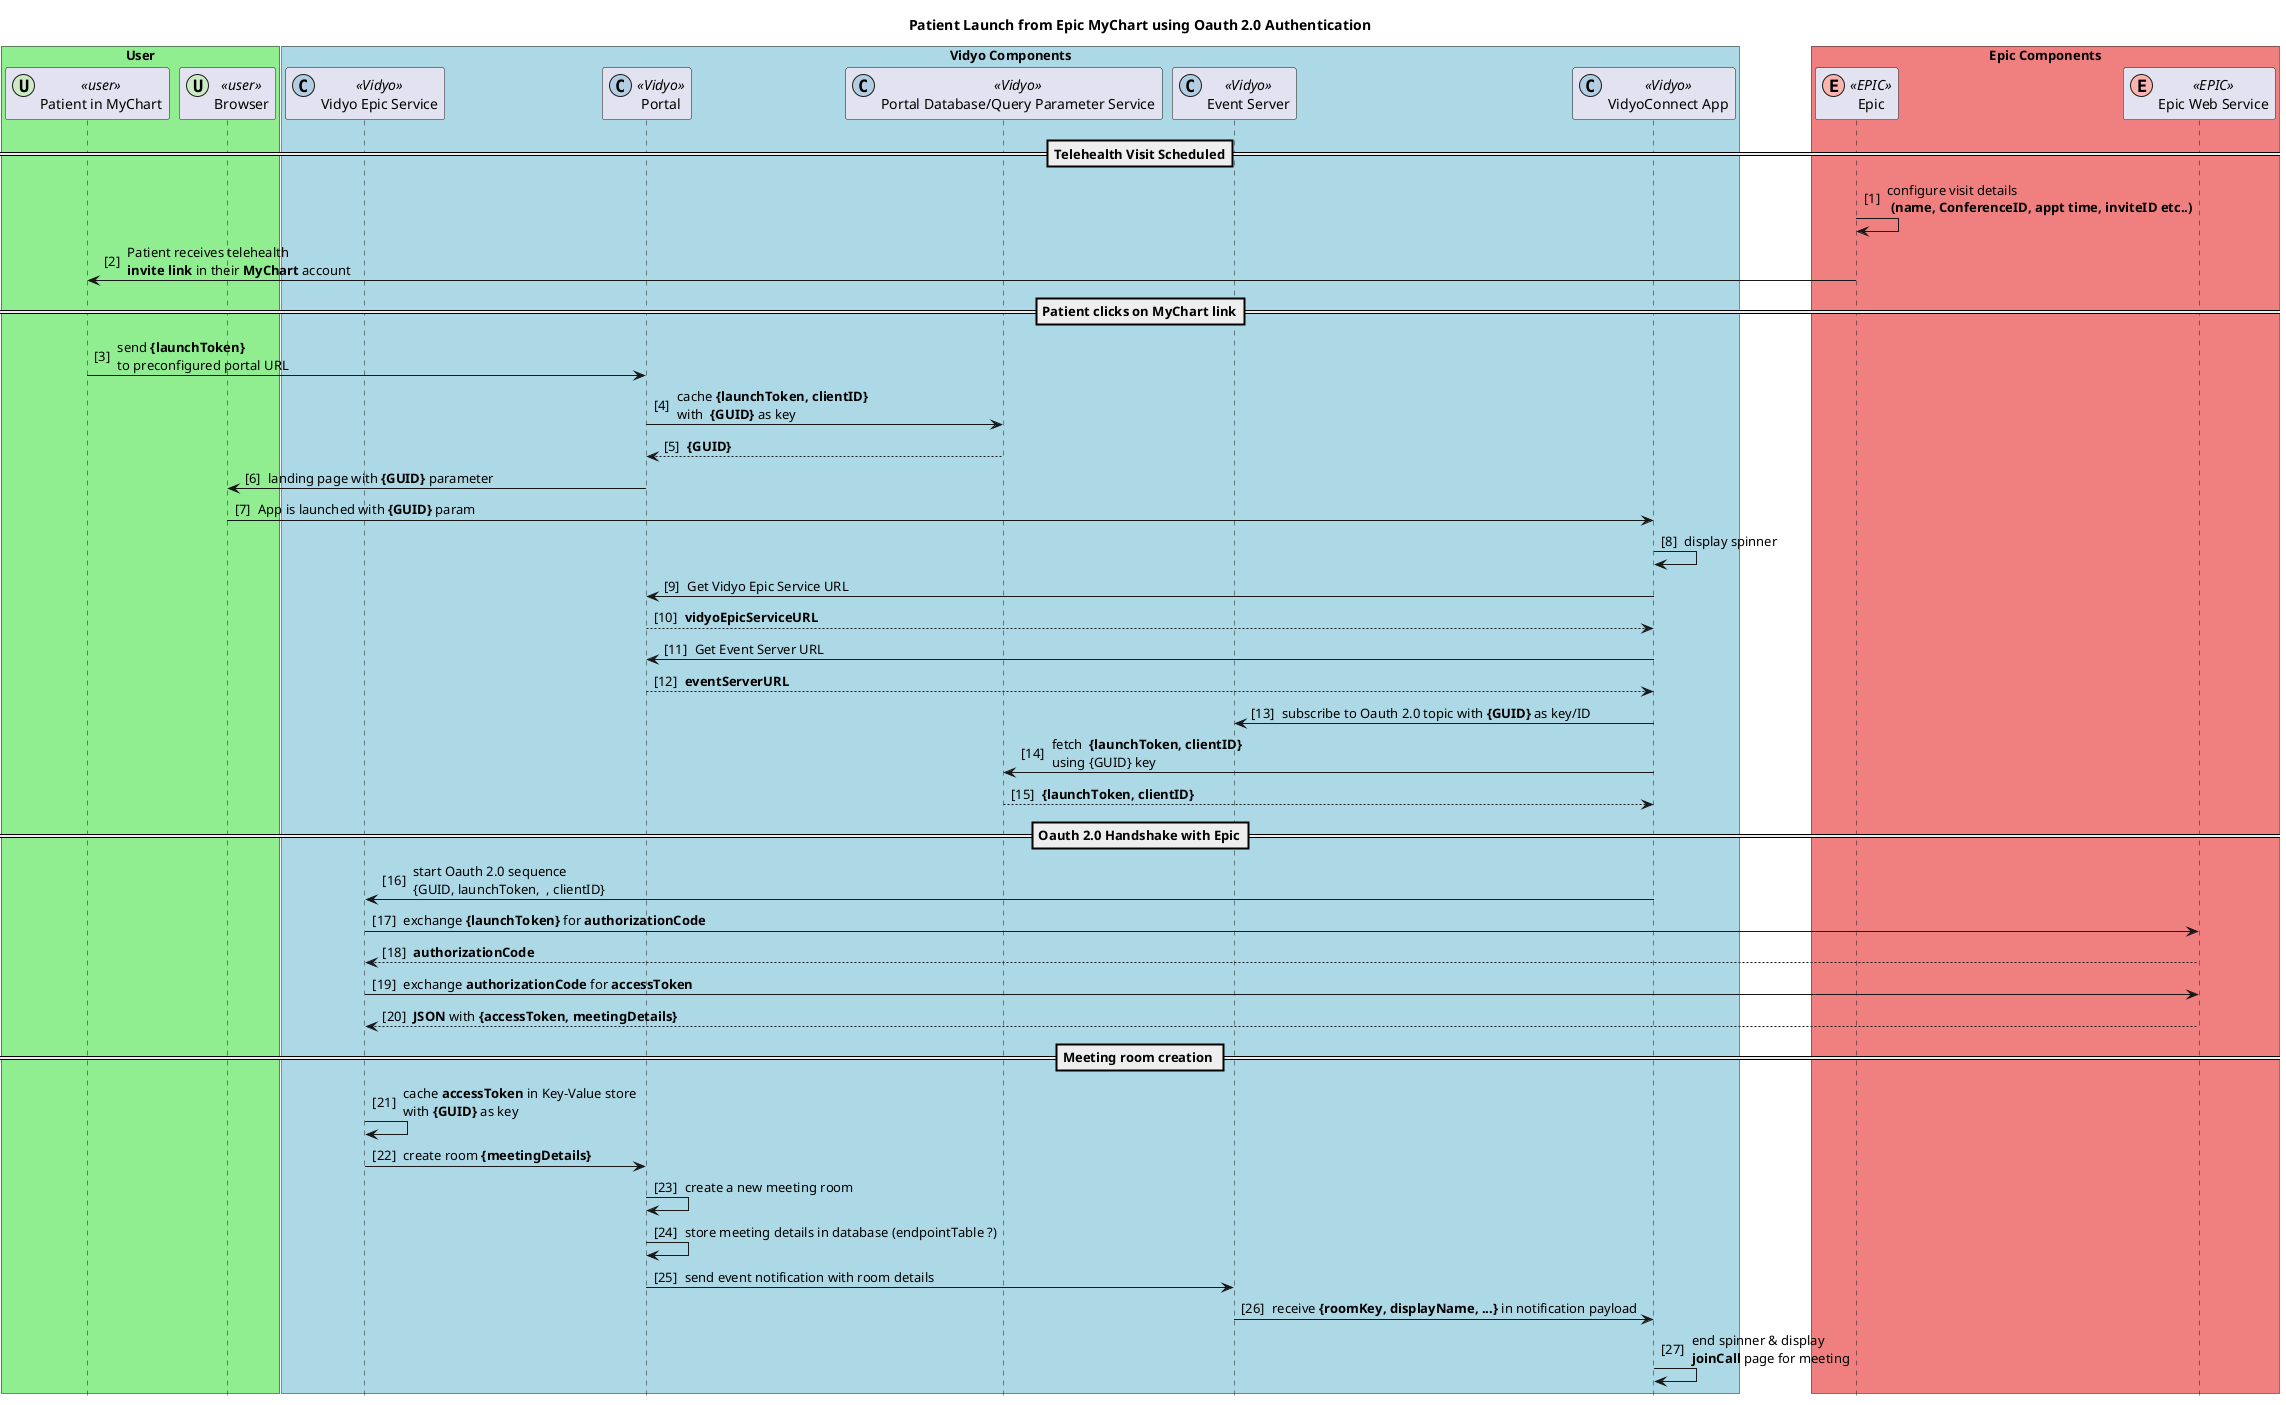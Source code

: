 @startuml
title "Patient Launch from Epic MyChart using Oauth 2.0 Authentication"
hide footbox
hide unlinked
autonumber "[0] "

box "User" #LightGreen
participant "Patient in MyChart" as Patient << (U, #ccebc5) user >>
participant "Browser" as Browser << (U, #ccebc5) user >>
end box

box "Vidyo Components" #LightBlue
participant "Vidyo Epic Service" as VidyoEpicService << (C, #b3cde3) Vidyo >>
participant "Portal" as Portal << (C, #b3cde3) Vidyo >>
participant "Portal Database/Query Parameter Service" as PortalDB << (C, #b3cde3) Vidyo >>
participant "Event Server" as EventServer << (C, #b3cde3) Vidyo >>
participant "VidyoConnect App" as VidyoConnect << (C, #b3cde3  ) Vidyo >>
end box

box "Epic Components" #LightCoral
participant "Epic" as Epic << (E, #fbb4ae) EPIC >>
participant "Epic Web Service" as EPS << (E, #fbb4ae) EPIC >>
end box

==Telehealth Visit Scheduled==
Epic -> Epic: configure visit details \n **(name, ConferenceID, appt time, inviteID etc..)**
Epic -> Patient: Patient receives telehealth \n**invite link** in their **MyChart** account

== Patient clicks on MyChart link==
Patient -> Portal: send **{launchToken}** \nto preconfigured portal URL
Portal-> PortalDB: cache **{launchToken, clientID}** \nwith  **{GUID}** as key
return **{GUID}**
Portal->Browser: landing page with **{GUID}** parameter
Browser->VidyoConnect : App is launched with **{GUID}** param
VidyoConnect->VidyoConnect: display spinner
VidyoConnect->Portal :  Get Vidyo Epic Service URL
return **vidyoEpicServiceURL**
VidyoConnect->Portal : Get Event Server URL
return **eventServerURL**
VidyoConnect->EventServer: subscribe to Oauth 2.0 topic with **{GUID}** as key/ID
VidyoConnect->PortalDB : fetch  **{launchToken, clientID}** \nusing {GUID} key
return **{launchToken, clientID}**
== Oauth 2.0 Handshake with Epic==
VidyoConnect->VidyoEpicService: start Oauth 2.0 sequence \n{GUID, launchToken,  , clientID}
VidyoEpicService->EPS : exchange **{launchToken}** for **authorizationCode** 
return **authorizationCode**
VidyoEpicService->EPS : exchange **authorizationCode** for **accessToken** 
return **JSON** with **{accessToken, meetingDetails}**
== Meeting room creation ==
VidyoEpicService->VidyoEpicService : cache **accessToken** in Key-Value store \nwith **{GUID}** as key 
VidyoEpicService->Portal : create room **{meetingDetails}**
Portal->Portal : create a new meeting room
Portal->Portal : store meeting details in database (endpointTable ?)
Portal->EventServer : send event notification with room details
EventServer->VidyoConnect: receive **{roomKey, displayName, ...}** in notification payload
VidyoConnect->VidyoConnect: end spinner & display \n**joinCall** page for meeting


@enduml
